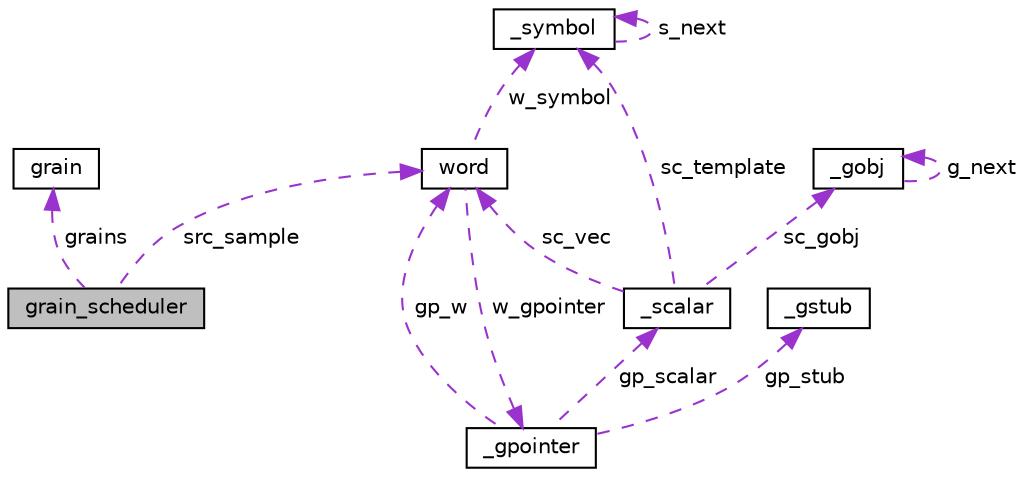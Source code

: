 digraph "grain_scheduler"
{
 // LATEX_PDF_SIZE
  edge [fontname="Helvetica",fontsize="10",labelfontname="Helvetica",labelfontsize="10"];
  node [fontname="Helvetica",fontsize="10",shape=record];
  Node1 [label="grain_scheduler",height=0.2,width=0.4,color="black", fillcolor="grey75", style="filled", fontcolor="black",tooltip=" "];
  Node2 -> Node1 [dir="back",color="darkorchid3",fontsize="10",style="dashed",label=" grains" ];
  Node2 [label="grain",height=0.2,width=0.4,color="black", fillcolor="white", style="filled",URL="$structgrain.html",tooltip=" "];
  Node3 -> Node1 [dir="back",color="darkorchid3",fontsize="10",style="dashed",label=" src_sample" ];
  Node3 [label="word",height=0.2,width=0.4,color="black", fillcolor="white", style="filled",URL="$unionword.html",tooltip=" "];
  Node4 -> Node3 [dir="back",color="darkorchid3",fontsize="10",style="dashed",label=" w_symbol" ];
  Node4 [label="_symbol",height=0.2,width=0.4,color="black", fillcolor="white", style="filled",URL="$struct__symbol.html",tooltip=" "];
  Node4 -> Node4 [dir="back",color="darkorchid3",fontsize="10",style="dashed",label=" s_next" ];
  Node5 -> Node3 [dir="back",color="darkorchid3",fontsize="10",style="dashed",label=" w_gpointer" ];
  Node5 [label="_gpointer",height=0.2,width=0.4,color="black", fillcolor="white", style="filled",URL="$struct__gpointer.html",tooltip=" "];
  Node6 -> Node5 [dir="back",color="darkorchid3",fontsize="10",style="dashed",label=" gp_scalar" ];
  Node6 [label="_scalar",height=0.2,width=0.4,color="black", fillcolor="white", style="filled",URL="$struct__scalar.html",tooltip=" "];
  Node7 -> Node6 [dir="back",color="darkorchid3",fontsize="10",style="dashed",label=" sc_gobj" ];
  Node7 [label="_gobj",height=0.2,width=0.4,color="black", fillcolor="white", style="filled",URL="$struct__gobj.html",tooltip=" "];
  Node7 -> Node7 [dir="back",color="darkorchid3",fontsize="10",style="dashed",label=" g_next" ];
  Node4 -> Node6 [dir="back",color="darkorchid3",fontsize="10",style="dashed",label=" sc_template" ];
  Node3 -> Node6 [dir="back",color="darkorchid3",fontsize="10",style="dashed",label=" sc_vec" ];
  Node8 -> Node5 [dir="back",color="darkorchid3",fontsize="10",style="dashed",label=" gp_stub" ];
  Node8 [label="_gstub",height=0.2,width=0.4,color="black", fillcolor="white", style="filled",URL="$struct__gstub.html",tooltip=" "];
  Node3 -> Node5 [dir="back",color="darkorchid3",fontsize="10",style="dashed",label=" gp_w" ];
}
